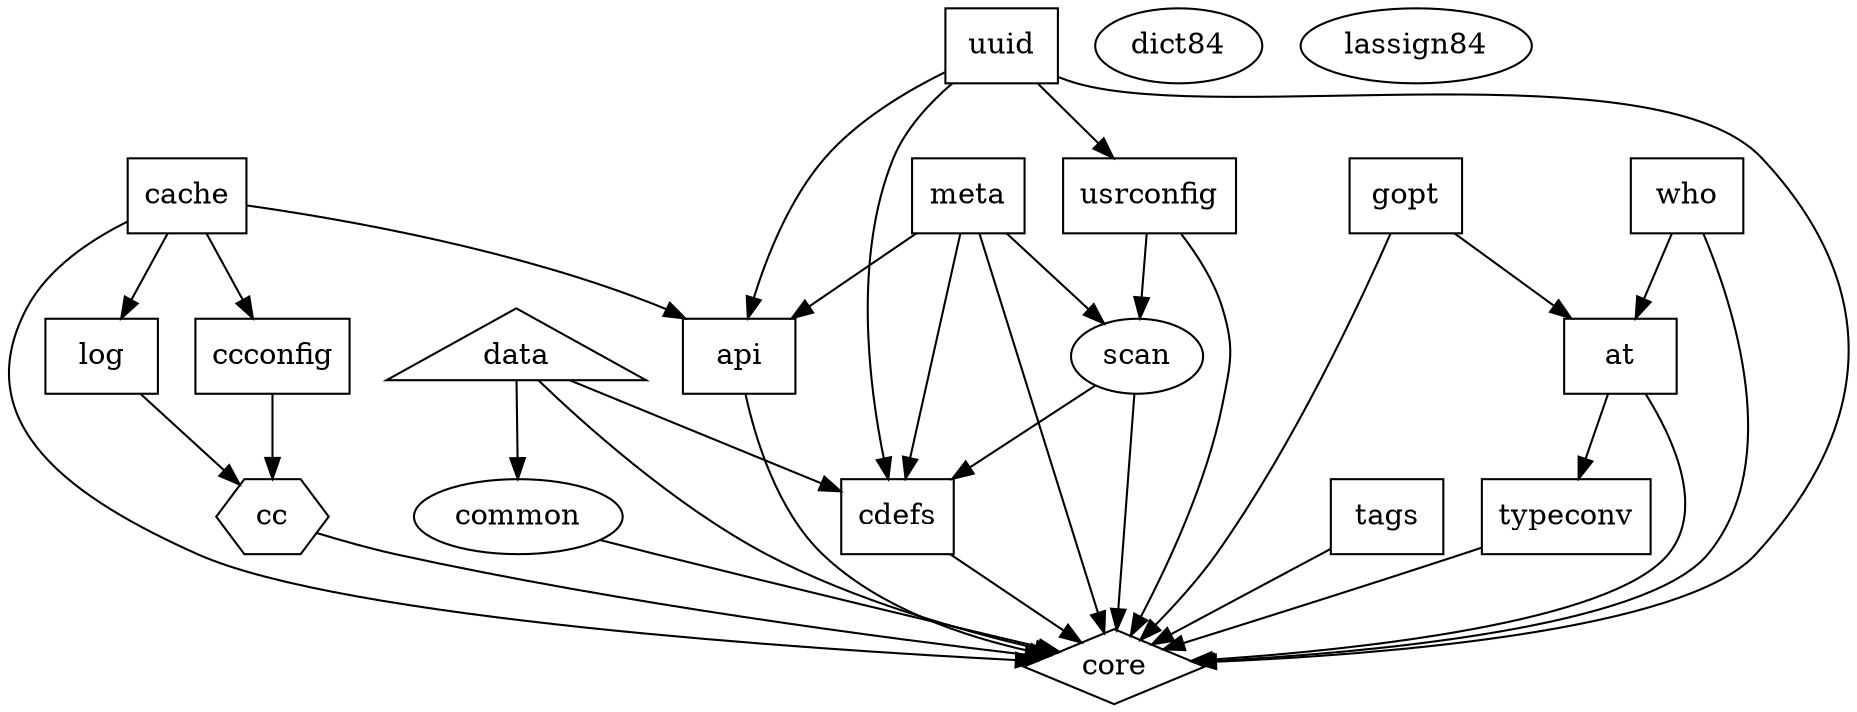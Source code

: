 //	Package	 Notes		Dependencies
//	=======	 =====		============
//	at	 #line mgmt	<-- who lassign84
//	api	 stubs mgmt	<-- dict84 meta uuid who
//	cache	 result cache	<-- common
//	cdefs	 C definitions	<-- uuid dict84
//	common	 general utils	<-- data
//	data	 data file stor	<--
//	dict84	 Fwd-compat	<--
//	lassign84 Fwd-compat	<--
//	scan	 static scanner	<-- common dict84 lassign84 usrconfig meta /core(msg) core(TeapotRequire)
//	typeconv cproc types	<-- at lassign84
//	uuid	 code digest	<-- dict84
//	who	 current file	<--
//	usrconfig usr options	<-- uuid dict84
//	meta	 teapot meta	<-- dict84
//	tags	 indicator mgmt	<--
//	ccconfig CC config	<-- common cache
//	log	 Log files	<-- common cache
//	gopt	 Global options	<--
//	=======	 =====		============

strict digraph {
	//	Frontend
	core		[shape="diamond"];

	//	Backend (External CC)
	cc		[shape="hexagon"];

	//	Stateless functionality.
	common		[];
	dict84		[];
	lassign84	[];
	//	Only transient state during operation.
	scan		[];

	//	File container
	data		[shape="triangle"];

	//	System state (in-memory databases)
	api		[shape="box"];
	at		[shape="box"];
	cache		[shape="box"];
	ccconfig	[shape="box"];
	cdefs		[shape="box"];
	gopt		[shape="box"];
	log		[shape="box"];
	meta		[shape="box"];
	tags		[shape="box"];
	typeconv	[shape="box"];
	usrconfig	[shape="box"];
	uuid		[shape="box"];
	who		[shape="box"];

	//	Dependencies
	//	A -> B   <==> A is-used-by B

	at		->	typeconv;
	cache		->	api;
	cache		->	ccconfig;
	cache		->	log;
	//common		->	api;
	//common		->	cache;
	//common		->	ccconfig;
	//common		->	cdefs;
	//common		->	log;
	//common		->	meta;
	//common		->	scan;
	data		->	common;
	data		->	cdefs;
	//dict84		->	api;
	//dict84		->	ccconfig;
	//dict84		->	cdefs;
	//dict84		->	meta;
	//dict84		->	scan;
	//dict84		->	tags;
	//dict84		->	usrconfig;
	//dict84		->	uuid;
	gopt		->	at;
	//lassign84	->	api;
	//lassign84	->	at;
	//lassign84	->	ccconfig;
	//lassign84	->	scan;
	//lassign84	->	typeconv;
	meta		->	api;
	meta		->	cdefs;
	meta		->	scan;
	scan		->	cdefs;
	usrconfig	->	scan;
	uuid		->	api;
	uuid		->	cdefs;
	uuid		->	usrconfig;
	who		->	at;

	ccconfig	->	cc;
	log		->	cc;

	api		->	core;
	at		->	core;
	cache		->	core;
	cc		->	core;
	cdefs		->	core;
	common		->	core;
	data		->	core;
	gopt		->	core;
	meta		->	core;
	scan		->	core;
	tags		->	core;
	typeconv	->	core;
	usrconfig	->	core;
	uuid		->	core;
	who		->	core;
}
